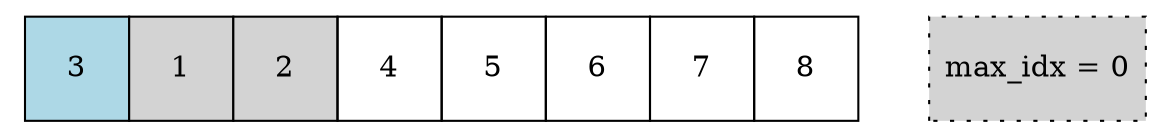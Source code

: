 digraph G
{
    node1
        [
        shape = none
            label = <<table border="0" cellspacing="0">
            <tr>
            <td port="port0" width="50" height="50" bgcolor="lightblue" border="1">3</td>
            <td port="port4" width="50" height="50" bgcolor="lightgray" border="1">1</td>
            <td port="port2" width="50" height="50" bgcolor="lightgray" border="1">2</td>
            <td port="port7" width="50" height="50" border="1">4</td>
            <td port="port3" width="50" height="50" border="1">5</td>
            <td port="port6" width="50" height="50" border="1">6</td>
            <td port="port1" width="50" height="50" border="1">7</td>
            <td port="port5" width="50" height="50" border="1">8</td>
            </tr>
            </table>>
        ]
    node2
    [
        shape = none
        label = <<table border="0" cellspacing="0">
                    <tr><td port="data" style="dotted" width="50" height="50" bgcolor="lightgray" border="1"> max_idx = 0 </td></tr>
                </table>>
    ]
}
